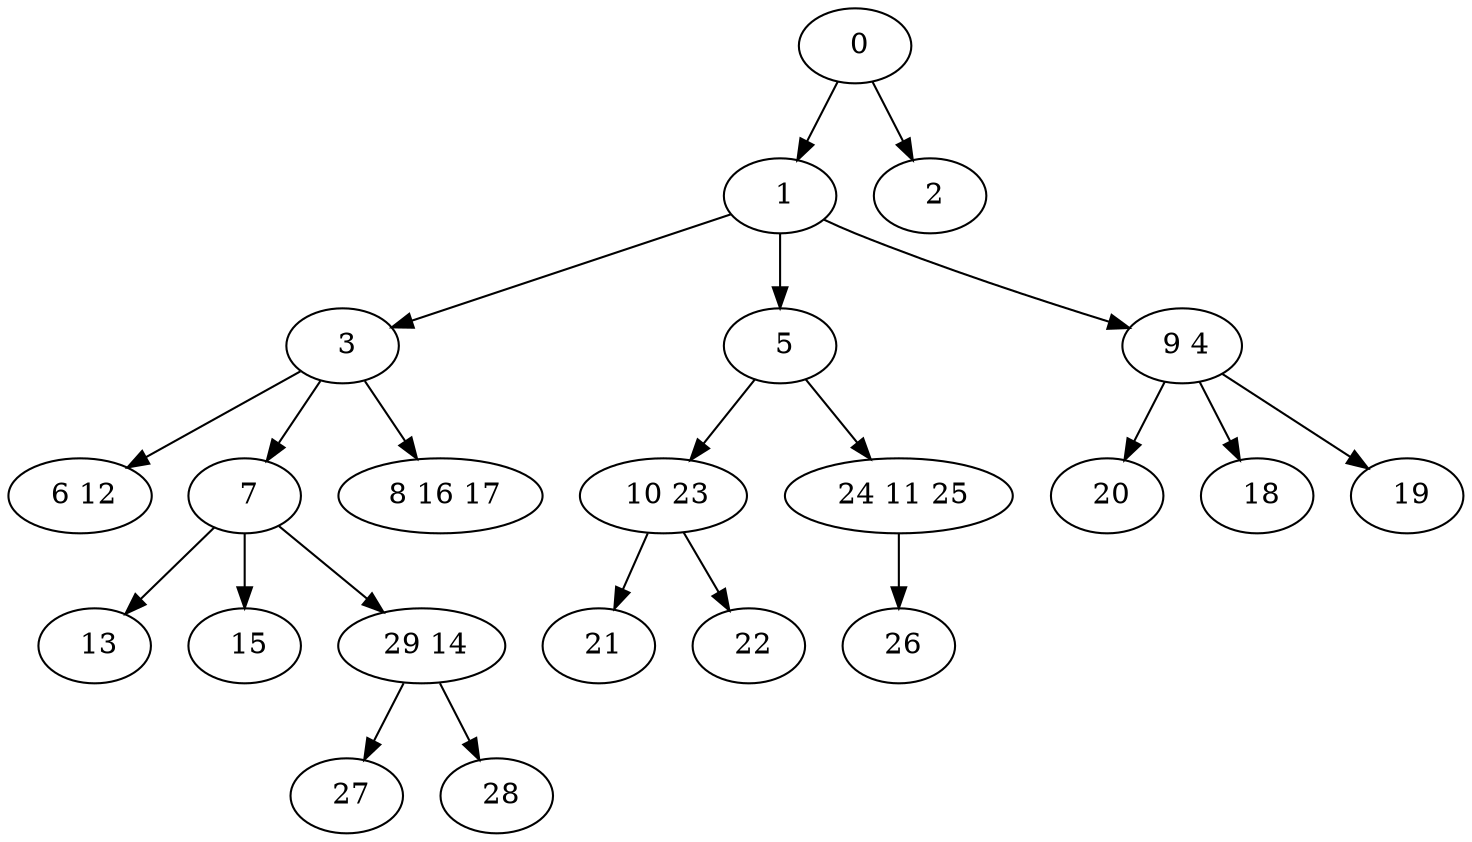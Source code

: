 digraph mytree {
" 0" -> " 1";
" 0" -> " 2";
" 1" -> " 3";
" 1" -> " 5";
" 1" -> " 9 4";
" 2";
" 3" -> " 6 12";
" 3" -> " 7";
" 3" -> " 8 16 17";
" 10 23" -> " 21";
" 10 23" -> " 22";
" 5" -> " 10 23";
" 5" -> " 24 11 25";
" 9 4" -> " 20";
" 9 4" -> " 18";
" 9 4" -> " 19";
" 6 12";
" 7" -> " 13";
" 7" -> " 15";
" 7" -> " 29 14";
" 8 16 17";
" 13";
" 15";
" 29 14" -> " 27";
" 29 14" -> " 28";
" 27";
" 28";
" 24 11 25" -> " 26";
" 26";
" 20";
" 21";
" 22";
" 18";
" 19";
}
